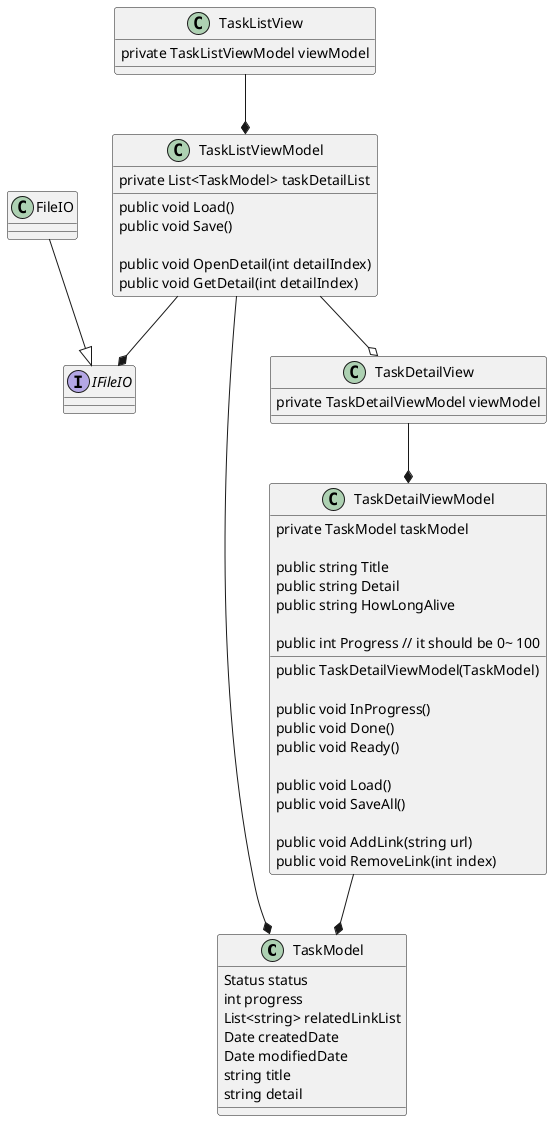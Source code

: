 @startuml
class TaskModel
class TaskDetailViewModel
class TaskListViewModel

class TaskDetailView
class TaskListView

interface IFileIO

class FileIO

class TaskModel {
    Status status
    int progress
    List<string> relatedLinkList
    Date createdDate
    Date modifiedDate
    string title
    string detail
}

class TaskDetailViewModel{
    private TaskModel taskModel

    public string Title
    public string Detail
    public string HowLongAlive

    public int Progress // it should be 0~ 100

    public TaskDetailViewModel(TaskModel)

    public void InProgress()
    public void Done()
    public void Ready()

    public void Load()
    public void SaveAll()

    public void AddLink(string url)
    public void RemoveLink(int index)
}

class TaskListViewModel{
    private List<TaskModel> taskDetailList
    
    public void Load()
    public void Save()

    public void OpenDetail(int detailIndex)
    public void GetDetail(int detailIndex)
}

class TaskListView{
    private TaskListViewModel viewModel
}

class TaskDetailView{
    private TaskDetailViewModel viewModel
}

FileIO --|> IFileIO

TaskListViewModel --* IFileIO

TaskDetailViewModel --* TaskModel

TaskDetailView --* TaskDetailViewModel

TaskListViewModel --o TaskDetailView

TaskListView --* TaskListViewModel
TaskListViewModel --* TaskModel

@enduml
